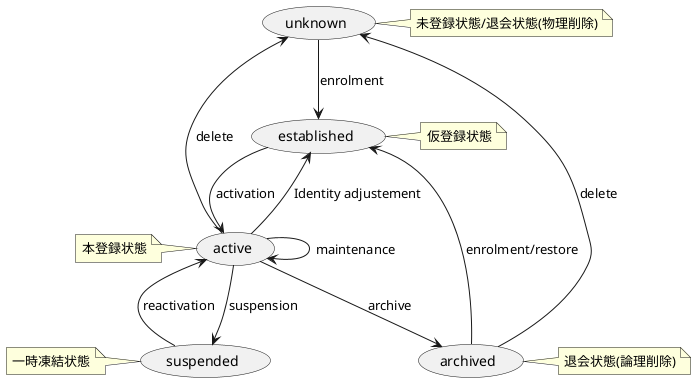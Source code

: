 @startuml ISO/IEC24760のIDライフサイクル

'define State
(unknown)
note right : 未登録状態/退会状態(物理削除)
(established)
note right : 仮登録状態
(active)
note left : 本登録状態
(suspended)
note left : 一時凍結状態
(archived)
note right : 退会状態(論理削除)

unknown --> established: enrolment
established --> active: activation
active --> established: Identity adjustement
active --> suspended: suspension
active --> active: maintenance
active --> archived: archive
active --> unknown: delete
suspended --> active: reactivation
archived --> established: enrolment/restore
archived --> unknown: delete

@enduml
